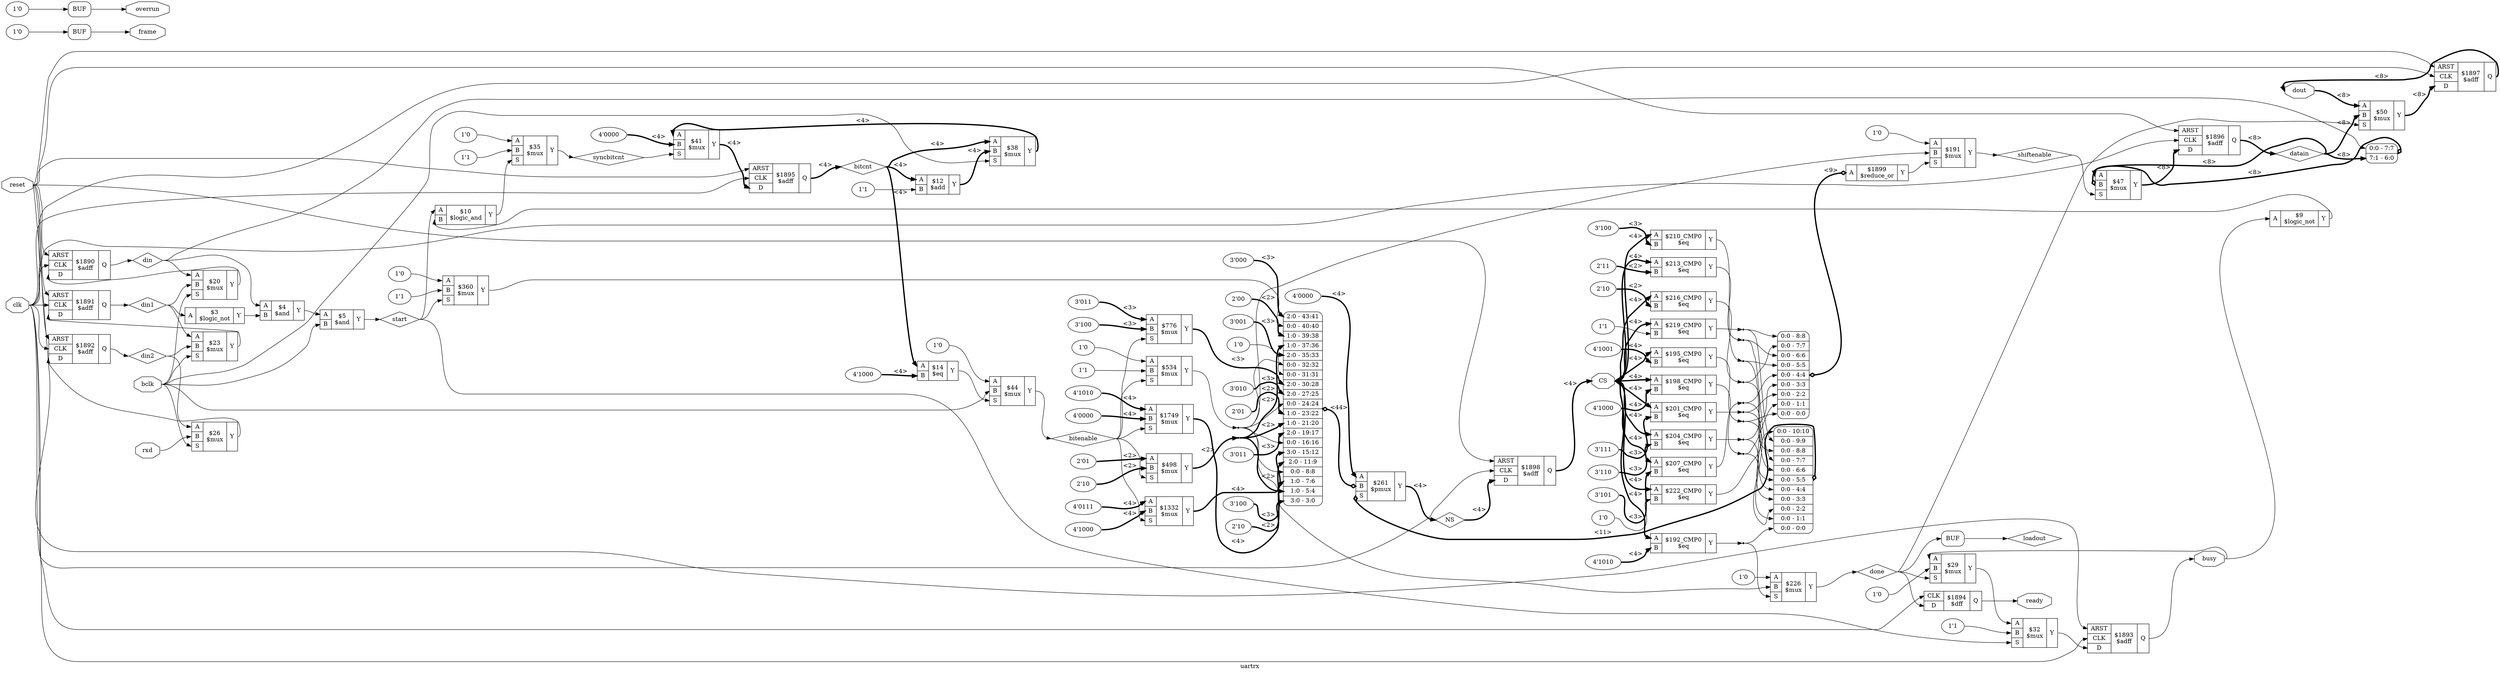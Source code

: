 digraph "uartrx" {
label="uartrx";
rankdir="LR";
remincross=true;
n2 [ shape=octagon, label="dout", color="black", fontcolor="black" ];
n3 [ shape=octagon, label="clk", color="black", fontcolor="black" ];
n4 [ shape=octagon, label="bclk", color="black", fontcolor="black" ];
n5 [ shape=octagon, label="reset", color="black", fontcolor="black" ];
n6 [ shape=octagon, label="rxd", color="black", fontcolor="black" ];
n7 [ shape=octagon, label="frame", color="black", fontcolor="black" ];
n8 [ shape=octagon, label="overrun", color="black", fontcolor="black" ];
n9 [ shape=octagon, label="ready", color="black", fontcolor="black" ];
n10 [ shape=octagon, label="CS", color="black", fontcolor="black" ];
n11 [ shape=octagon, label="busy", color="black", fontcolor="black" ];
n12 [ shape=diamond, label="din", color="black", fontcolor="black" ];
n13 [ shape=diamond, label="din1", color="black", fontcolor="black" ];
n14 [ shape=diamond, label="din2", color="black", fontcolor="black" ];
n15 [ shape=diamond, label="syncbitcnt", color="black", fontcolor="black" ];
n16 [ shape=diamond, label="bitcnt", color="black", fontcolor="black" ];
n17 [ shape=diamond, label="bitenable", color="black", fontcolor="black" ];
n18 [ shape=diamond, label="shiftenable", color="black", fontcolor="black" ];
n19 [ shape=diamond, label="start", color="black", fontcolor="black" ];
n20 [ shape=diamond, label="done", color="black", fontcolor="black" ];
n21 [ shape=diamond, label="NS", color="black", fontcolor="black" ];
n22 [ shape=diamond, label="datain", color="black", fontcolor="black" ];
n23 [ shape=diamond, label="loadout", color="black", fontcolor="black" ];
c59 [ shape=record, label="{{<p57> A}|$3\n$logic_not|{<p58> Y}}" ];
c61 [ shape=record, label="{{<p57> A|<p60> B}|$4\n$and|{<p58> Y}}" ];
c62 [ shape=record, label="{{<p57> A|<p60> B}|$5\n$and|{<p58> Y}}" ];
c63 [ shape=record, label="{{<p57> A}|$9\n$logic_not|{<p58> Y}}" ];
c64 [ shape=record, label="{{<p57> A|<p60> B}|$10\n$logic_and|{<p58> Y}}" ];
v0 [ label="1'1" ];
c65 [ shape=record, label="{{<p57> A|<p60> B}|$12\n$add|{<p58> Y}}" ];
v1 [ label="4'1000" ];
c66 [ shape=record, label="{{<p57> A|<p60> B}|$14\n$eq|{<p58> Y}}" ];
c67 [ shape=record, label="{{<p57> A}|$1899\n$reduce_or|{<p58> Y}}" ];
x2 [ shape=record, style=rounded, label="<s8> 0:0 - 8:8 |<s7> 0:0 - 7:7 |<s6> 0:0 - 6:6 |<s5> 0:0 - 5:5 |<s4> 0:0 - 4:4 |<s3> 0:0 - 3:3 |<s2> 0:0 - 2:2 |<s1> 0:0 - 1:1 |<s0> 0:0 - 0:0 " ];
x2:e -> c67:p57:w [arrowhead=odiamond, arrowtail=odiamond, dir=both, color="black", style="setlinewidth(3)", label="<9>"];
c69 [ shape=record, label="{{<p57> A|<p60> B|<p68> S}|$20\n$mux|{<p58> Y}}" ];
c70 [ shape=record, label="{{<p57> A|<p60> B|<p68> S}|$23\n$mux|{<p58> Y}}" ];
c71 [ shape=record, label="{{<p57> A|<p60> B|<p68> S}|$26\n$mux|{<p58> Y}}" ];
v3 [ label="1'0" ];
c72 [ shape=record, label="{{<p57> A|<p60> B|<p68> S}|$29\n$mux|{<p58> Y}}" ];
v4 [ label="1'1" ];
c73 [ shape=record, label="{{<p57> A|<p60> B|<p68> S}|$32\n$mux|{<p58> Y}}" ];
v5 [ label="1'0" ];
v6 [ label="1'1" ];
c74 [ shape=record, label="{{<p57> A|<p60> B|<p68> S}|$35\n$mux|{<p58> Y}}" ];
c75 [ shape=record, label="{{<p57> A|<p60> B|<p68> S}|$38\n$mux|{<p58> Y}}" ];
v7 [ label="4'0000" ];
c76 [ shape=record, label="{{<p57> A|<p60> B|<p68> S}|$41\n$mux|{<p58> Y}}" ];
v8 [ label="1'0" ];
c77 [ shape=record, label="{{<p57> A|<p60> B|<p68> S}|$44\n$mux|{<p58> Y}}" ];
c78 [ shape=record, label="{{<p57> A|<p60> B|<p68> S}|$47\n$mux|{<p58> Y}}" ];
x9 [ shape=record, style=rounded, label="<s1> 0:0 - 7:7 |<s0> 7:1 - 6:0 " ];
x9:e -> c78:p60:w [arrowhead=odiamond, arrowtail=odiamond, dir=both, color="black", style="setlinewidth(3)", label="<8>"];
c79 [ shape=record, label="{{<p57> A|<p60> B|<p68> S}|$50\n$mux|{<p58> Y}}" ];
v10 [ label="4'1010" ];
c80 [ shape=record, label="{{<p57> A|<p60> B}|$192_CMP0\n$eq|{<p58> Y}}" ];
v11 [ label="1'0" ];
c81 [ shape=record, label="{{<p57> A|<p60> B|<p68> S}|$191\n$mux|{<p58> Y}}" ];
v12 [ label="4'1001" ];
c82 [ shape=record, label="{{<p57> A|<p60> B}|$195_CMP0\n$eq|{<p58> Y}}" ];
v13 [ label="4'1000" ];
c83 [ shape=record, label="{{<p57> A|<p60> B}|$198_CMP0\n$eq|{<p58> Y}}" ];
v14 [ label="3'111" ];
c84 [ shape=record, label="{{<p57> A|<p60> B}|$201_CMP0\n$eq|{<p58> Y}}" ];
v15 [ label="3'110" ];
c85 [ shape=record, label="{{<p57> A|<p60> B}|$204_CMP0\n$eq|{<p58> Y}}" ];
v16 [ label="3'101" ];
c86 [ shape=record, label="{{<p57> A|<p60> B}|$207_CMP0\n$eq|{<p58> Y}}" ];
v17 [ label="3'100" ];
c87 [ shape=record, label="{{<p57> A|<p60> B}|$210_CMP0\n$eq|{<p58> Y}}" ];
v18 [ label="2'11" ];
c88 [ shape=record, label="{{<p57> A|<p60> B}|$213_CMP0\n$eq|{<p58> Y}}" ];
v19 [ label="2'10" ];
c89 [ shape=record, label="{{<p57> A|<p60> B}|$216_CMP0\n$eq|{<p58> Y}}" ];
v20 [ label="1'1" ];
c90 [ shape=record, label="{{<p57> A|<p60> B}|$219_CMP0\n$eq|{<p58> Y}}" ];
v21 [ label="1'0" ];
c91 [ shape=record, label="{{<p57> A|<p60> B}|$222_CMP0\n$eq|{<p58> Y}}" ];
v22 [ label="1'0" ];
c92 [ shape=record, label="{{<p57> A|<p60> B|<p68> S}|$226\n$mux|{<p58> Y}}" ];
v23 [ label="4'0000" ];
v25 [ label="3'000" ];
v26 [ label="2'00" ];
v27 [ label="3'001" ];
v28 [ label="1'0" ];
v29 [ label="3'010" ];
v30 [ label="2'01" ];
v31 [ label="3'011" ];
v32 [ label="3'100" ];
v33 [ label="2'10" ];
c93 [ shape=record, label="{{<p57> A|<p60> B|<p68> S}|$261\n$pmux|{<p58> Y}}" ];
x24 [ shape=record, style=rounded, label="<s19> 2:0 - 43:41 |<s18> 0:0 - 40:40 |<s17> 1:0 - 39:38 |<s16> 1:0 - 37:36 |<s15> 2:0 - 35:33 |<s14> 0:0 - 32:32 |<s13> 0:0 - 31:31 |<s12> 2:0 - 30:28 |<s11> 2:0 - 27:25 |<s10> 0:0 - 24:24 |<s9> 1:0 - 23:22 |<s8> 1:0 - 21:20 |<s7> 2:0 - 19:17 |<s6> 0:0 - 16:16 |<s5> 3:0 - 15:12 |<s4> 2:0 - 11:9 |<s3> 0:0 - 8:8 |<s2> 1:0 - 7:6 |<s1> 1:0 - 5:4 |<s0> 3:0 - 3:0 " ];
x24:e -> c93:p60:w [arrowhead=odiamond, arrowtail=odiamond, dir=both, color="black", style="setlinewidth(3)", label="<44>"];
x34 [ shape=record, style=rounded, label="<s10> 0:0 - 10:10 |<s9> 0:0 - 9:9 |<s8> 0:0 - 8:8 |<s7> 0:0 - 7:7 |<s6> 0:0 - 6:6 |<s5> 0:0 - 5:5 |<s4> 0:0 - 4:4 |<s3> 0:0 - 3:3 |<s2> 0:0 - 2:2 |<s1> 0:0 - 1:1 |<s0> 0:0 - 0:0 " ];
x34:e -> c93:p68:w [arrowhead=odiamond, arrowtail=odiamond, dir=both, color="black", style="setlinewidth(3)", label="<11>"];
v35 [ label="1'0" ];
v36 [ label="1'1" ];
c94 [ shape=record, label="{{<p57> A|<p60> B|<p68> S}|$360\n$mux|{<p58> Y}}" ];
v37 [ label="2'01" ];
v38 [ label="2'10" ];
c95 [ shape=record, label="{{<p57> A|<p60> B|<p68> S}|$498\n$mux|{<p58> Y}}" ];
v39 [ label="1'0" ];
v40 [ label="1'1" ];
c96 [ shape=record, label="{{<p57> A|<p60> B|<p68> S}|$534\n$mux|{<p58> Y}}" ];
v41 [ label="3'011" ];
v42 [ label="3'100" ];
c97 [ shape=record, label="{{<p57> A|<p60> B|<p68> S}|$776\n$mux|{<p58> Y}}" ];
v43 [ label="4'0111" ];
v44 [ label="4'1000" ];
c98 [ shape=record, label="{{<p57> A|<p60> B|<p68> S}|$1332\n$mux|{<p58> Y}}" ];
v45 [ label="4'1010" ];
v46 [ label="4'0000" ];
c99 [ shape=record, label="{{<p57> A|<p60> B|<p68> S}|$1749\n$mux|{<p58> Y}}" ];
c104 [ shape=record, label="{{<p100> ARST|<p101> CLK|<p102> D}|$1890\n$adff|{<p103> Q}}" ];
c105 [ shape=record, label="{{<p100> ARST|<p101> CLK|<p102> D}|$1891\n$adff|{<p103> Q}}" ];
c106 [ shape=record, label="{{<p100> ARST|<p101> CLK|<p102> D}|$1892\n$adff|{<p103> Q}}" ];
c107 [ shape=record, label="{{<p100> ARST|<p101> CLK|<p102> D}|$1893\n$adff|{<p103> Q}}" ];
c108 [ shape=record, label="{{<p101> CLK|<p102> D}|$1894\n$dff|{<p103> Q}}" ];
c109 [ shape=record, label="{{<p100> ARST|<p101> CLK|<p102> D}|$1895\n$adff|{<p103> Q}}" ];
c110 [ shape=record, label="{{<p100> ARST|<p101> CLK|<p102> D}|$1896\n$adff|{<p103> Q}}" ];
c111 [ shape=record, label="{{<p100> ARST|<p101> CLK|<p102> D}|$1897\n$adff|{<p103> Q}}" ];
c112 [ shape=record, label="{{<p100> ARST|<p101> CLK|<p102> D}|$1898\n$adff|{<p103> Q}}" ];
v47 [ label="1'0" ];
x48 [shape=box, style=rounded, label="BUF"];
v49 [ label="1'0" ];
x50 [shape=box, style=rounded, label="BUF"];
x51 [shape=box, style=rounded, label="BUF"];
c112:p103:e -> n10:w [color="black", style="setlinewidth(3)", label="<4>"];
n10:e -> c80:p57:w [color="black", style="setlinewidth(3)", label="<4>"];
n10:e -> c82:p57:w [color="black", style="setlinewidth(3)", label="<4>"];
n10:e -> c83:p57:w [color="black", style="setlinewidth(3)", label="<4>"];
n10:e -> c84:p57:w [color="black", style="setlinewidth(3)", label="<4>"];
n10:e -> c85:p57:w [color="black", style="setlinewidth(3)", label="<4>"];
n10:e -> c86:p57:w [color="black", style="setlinewidth(3)", label="<4>"];
n10:e -> c87:p57:w [color="black", style="setlinewidth(3)", label="<4>"];
n10:e -> c88:p57:w [color="black", style="setlinewidth(3)", label="<4>"];
n10:e -> c89:p57:w [color="black", style="setlinewidth(3)", label="<4>"];
n10:e -> c90:p57:w [color="black", style="setlinewidth(3)", label="<4>"];
n10:e -> c91:p57:w [color="black", style="setlinewidth(3)", label="<4>"];
c107:p103:e -> n11:w [color="black", label=""];
n11:e -> c63:p57:w [color="black", label=""];
n11:e -> c72:p57:w [color="black", label=""];
c104:p103:e -> n12:w [color="black", label=""];
n12:e -> c61:p57:w [color="black", label=""];
n12:e -> c69:p57:w [color="black", label=""];
n12:e -> x9:s1:w [color="black", label=""];
c105:p103:e -> n13:w [color="black", label=""];
n13:e -> c59:p57:w [color="black", label=""];
n13:e -> c69:p60:w [color="black", label=""];
n13:e -> c70:p57:w [color="black", label=""];
c106:p103:e -> n14:w [color="black", label=""];
n14:e -> c70:p60:w [color="black", label=""];
n14:e -> c71:p57:w [color="black", label=""];
c74:p58:e -> n15:w [color="black", label=""];
n15:e -> c76:p68:w [color="black", label=""];
c109:p103:e -> n16:w [color="black", style="setlinewidth(3)", label="<4>"];
n16:e -> c65:p57:w [color="black", style="setlinewidth(3)", label="<4>"];
n16:e -> c66:p57:w [color="black", style="setlinewidth(3)", label="<4>"];
n16:e -> c75:p57:w [color="black", style="setlinewidth(3)", label="<4>"];
c77:p58:e -> n17:w [color="black", label=""];
n17:e -> c95:p68:w [color="black", label=""];
n17:e -> c96:p68:w [color="black", label=""];
n17:e -> c97:p68:w [color="black", label=""];
n17:e -> c98:p68:w [color="black", label=""];
n17:e -> c99:p68:w [color="black", label=""];
c81:p58:e -> n18:w [color="black", label=""];
n18:e -> c78:p68:w [color="black", label=""];
c62:p58:e -> n19:w [color="black", label=""];
n19:e -> c64:p57:w [color="black", label=""];
n19:e -> c73:p68:w [color="black", label=""];
n19:e -> c94:p68:w [color="black", label=""];
c111:p103:e -> n2:w [color="black", style="setlinewidth(3)", label="<8>"];
n2:e -> c79:p57:w [color="black", style="setlinewidth(3)", label="<8>"];
c92:p58:e -> n20:w [color="black", label=""];
n20:e -> c108:p102:w [color="black", label=""];
n20:e -> c72:p68:w [color="black", label=""];
n20:e -> c79:p68:w [color="black", label=""];
n20:e -> x51:w:w [color="black", label=""];
c93:p58:e -> n21:w [color="black", style="setlinewidth(3)", label="<4>"];
n21:e -> c112:p102:w [color="black", style="setlinewidth(3)", label="<4>"];
c110:p103:e -> n22:w [color="black", style="setlinewidth(3)", label="<8>"];
n22:e -> c78:p57:w [color="black", style="setlinewidth(3)", label="<8>"];
n22:e -> c79:p60:w [color="black", style="setlinewidth(3)", label="<8>"];
n22:e -> x9:s0:w [color="black", style="setlinewidth(3)", label="<8>"];
x51:e:e -> n23:w [color="black", label=""];
c69:p58:e -> c104:p102:w [color="black", label=""];
c70:p58:e -> c105:p102:w [color="black", label=""];
c71:p58:e -> c106:p102:w [color="black", label=""];
c59:p58:e -> c61:p60:w [color="black", label=""];
c61:p58:e -> c62:p57:w [color="black", label=""];
c73:p58:e -> c107:p102:w [color="black", label=""];
n3:e -> c104:p101:w [color="black", label=""];
n3:e -> c105:p101:w [color="black", label=""];
n3:e -> c106:p101:w [color="black", label=""];
n3:e -> c107:p101:w [color="black", label=""];
n3:e -> c108:p101:w [color="black", label=""];
n3:e -> c109:p101:w [color="black", label=""];
n3:e -> c110:p101:w [color="black", label=""];
n3:e -> c111:p101:w [color="black", label=""];
n3:e -> c112:p101:w [color="black", label=""];
c63:p58:e -> c64:p60:w [color="black", label=""];
c64:p58:e -> c74:p68:w [color="black", label=""];
c76:p58:e -> c109:p102:w [color="black", style="setlinewidth(3)", label="<4>"];
c65:p58:e -> c75:p60:w [color="black", style="setlinewidth(3)", label="<4>"];
c66:p58:e -> c77:p68:w [color="black", label=""];
c78:p58:e -> c110:p102:w [color="black", style="setlinewidth(3)", label="<8>"];
c79:p58:e -> c111:p102:w [color="black", style="setlinewidth(3)", label="<8>"];
c94:p58:e -> x24:s18:w [color="black", label=""];
n38 [ shape=point ];
c96:p58:e -> n38:w [color="black", label=""];
n38:e -> c81:p60:w [color="black", label=""];
n38:e -> c92:p60:w [color="black", label=""];
n38:e -> x24:s10:w [color="black", label=""];
n38:e -> x24:s14:w [color="black", label=""];
n38:e -> x24:s3:w [color="black", label=""];
n38:e -> x24:s6:w [color="black", label=""];
n39 [ shape=point ];
c95:p58:e -> n39:w [color="black", style="setlinewidth(3)", label="<2>"];
n39:e -> x24:s1:w [color="black", style="setlinewidth(3)", label="<2>"];
n39:e -> x24:s16:w [color="black", style="setlinewidth(3)", label="<2>"];
n39:e -> x24:s8:w [color="black", style="setlinewidth(3)", label="<2>"];
n4:e -> c62:p60:w [color="black", label=""];
n4:e -> c69:p68:w [color="black", label=""];
n4:e -> c70:p68:w [color="black", label=""];
n4:e -> c71:p68:w [color="black", label=""];
n4:e -> c75:p68:w [color="black", label=""];
n4:e -> c77:p60:w [color="black", label=""];
c97:p58:e -> x24:s12:w [color="black", style="setlinewidth(3)", label="<3>"];
c98:p58:e -> x24:s5:w [color="black", style="setlinewidth(3)", label="<4>"];
c99:p58:e -> x24:s0:w [color="black", style="setlinewidth(3)", label="<4>"];
c72:p58:e -> c73:p57:w [color="black", label=""];
c75:p58:e -> c76:p57:w [color="black", style="setlinewidth(3)", label="<4>"];
n45 [ shape=point ];
c80:p58:e -> n45:w [color="black", label=""];
n45:e -> c92:p68:w [color="black", label=""];
n45:e -> x34:s0:w [color="black", label=""];
n46 [ shape=point ];
c82:p58:e -> n46:w [color="black", label=""];
n46:e -> x2:s0:w [color="black", label=""];
n46:e -> x34:s1:w [color="black", label=""];
n47 [ shape=point ];
c83:p58:e -> n47:w [color="black", label=""];
n47:e -> x2:s1:w [color="black", label=""];
n47:e -> x34:s2:w [color="black", label=""];
n48 [ shape=point ];
c84:p58:e -> n48:w [color="black", label=""];
n48:e -> x2:s2:w [color="black", label=""];
n48:e -> x34:s3:w [color="black", label=""];
n49 [ shape=point ];
c85:p58:e -> n49:w [color="black", label=""];
n49:e -> x2:s3:w [color="black", label=""];
n49:e -> x34:s4:w [color="black", label=""];
n5:e -> c104:p100:w [color="black", label=""];
n5:e -> c105:p100:w [color="black", label=""];
n5:e -> c106:p100:w [color="black", label=""];
n5:e -> c107:p100:w [color="black", label=""];
n5:e -> c109:p100:w [color="black", label=""];
n5:e -> c110:p100:w [color="black", label=""];
n5:e -> c111:p100:w [color="black", label=""];
n5:e -> c112:p100:w [color="black", label=""];
n50 [ shape=point ];
c86:p58:e -> n50:w [color="black", label=""];
n50:e -> x2:s4:w [color="black", label=""];
n50:e -> x34:s5:w [color="black", label=""];
n51 [ shape=point ];
c87:p58:e -> n51:w [color="black", label=""];
n51:e -> x2:s5:w [color="black", label=""];
n51:e -> x34:s6:w [color="black", label=""];
n52 [ shape=point ];
c88:p58:e -> n52:w [color="black", label=""];
n52:e -> x2:s6:w [color="black", label=""];
n52:e -> x34:s7:w [color="black", label=""];
n53 [ shape=point ];
c89:p58:e -> n53:w [color="black", label=""];
n53:e -> x2:s7:w [color="black", label=""];
n53:e -> x34:s8:w [color="black", label=""];
n54 [ shape=point ];
c90:p58:e -> n54:w [color="black", label=""];
n54:e -> x2:s8:w [color="black", label=""];
n54:e -> x34:s9:w [color="black", label=""];
c91:p58:e -> x34:s10:w [color="black", label=""];
c67:p58:e -> c81:p68:w [color="black", label=""];
n6:e -> c71:p60:w [color="black", label=""];
x48:e:e -> n7:w [color="black", label=""];
x50:e:e -> n8:w [color="black", label=""];
c108:p103:e -> n9:w [color="black", label=""];
v0:e -> c65:p60:w [color="black", label=""];
v1:e -> c66:p60:w [color="black", style="setlinewidth(3)", label="<4>"];
v10:e -> c80:p60:w [color="black", style="setlinewidth(3)", label="<4>"];
v11:e -> c81:p57:w [color="black", label=""];
v12:e -> c82:p60:w [color="black", style="setlinewidth(3)", label="<4>"];
v13:e -> c83:p60:w [color="black", style="setlinewidth(3)", label="<4>"];
v14:e -> c84:p60:w [color="black", style="setlinewidth(3)", label="<3>"];
v15:e -> c85:p60:w [color="black", style="setlinewidth(3)", label="<3>"];
v16:e -> c86:p60:w [color="black", style="setlinewidth(3)", label="<3>"];
v17:e -> c87:p60:w [color="black", style="setlinewidth(3)", label="<3>"];
v18:e -> c88:p60:w [color="black", style="setlinewidth(3)", label="<2>"];
v19:e -> c89:p60:w [color="black", style="setlinewidth(3)", label="<2>"];
v20:e -> c90:p60:w [color="black", label=""];
v21:e -> c91:p60:w [color="black", label=""];
v22:e -> c92:p57:w [color="black", label=""];
v23:e -> c93:p57:w [color="black", style="setlinewidth(3)", label="<4>"];
v25:e -> x24:s19:w [color="black", style="setlinewidth(3)", label="<3>"];
v26:e -> x24:s17:w [color="black", style="setlinewidth(3)", label="<2>"];
v27:e -> x24:s15:w [color="black", style="setlinewidth(3)", label="<3>"];
v28:e -> x24:s13:w [color="black", label=""];
v29:e -> x24:s11:w [color="black", style="setlinewidth(3)", label="<3>"];
v3:e -> c72:p60:w [color="black", label=""];
v30:e -> x24:s9:w [color="black", style="setlinewidth(3)", label="<2>"];
v31:e -> x24:s7:w [color="black", style="setlinewidth(3)", label="<3>"];
v32:e -> x24:s4:w [color="black", style="setlinewidth(3)", label="<3>"];
v33:e -> x24:s2:w [color="black", style="setlinewidth(3)", label="<2>"];
v35:e -> c94:p57:w [color="black", label=""];
v36:e -> c94:p60:w [color="black", label=""];
v37:e -> c95:p57:w [color="black", style="setlinewidth(3)", label="<2>"];
v38:e -> c95:p60:w [color="black", style="setlinewidth(3)", label="<2>"];
v39:e -> c96:p57:w [color="black", label=""];
v4:e -> c73:p60:w [color="black", label=""];
v40:e -> c96:p60:w [color="black", label=""];
v41:e -> c97:p57:w [color="black", style="setlinewidth(3)", label="<3>"];
v42:e -> c97:p60:w [color="black", style="setlinewidth(3)", label="<3>"];
v43:e -> c98:p57:w [color="black", style="setlinewidth(3)", label="<4>"];
v44:e -> c98:p60:w [color="black", style="setlinewidth(3)", label="<4>"];
v45:e -> c99:p57:w [color="black", style="setlinewidth(3)", label="<4>"];
v46:e -> c99:p60:w [color="black", style="setlinewidth(3)", label="<4>"];
v47:e -> x48:w:w [color="black", label=""];
v49:e -> x50:w:w [color="black", label=""];
v5:e -> c74:p57:w [color="black", label=""];
v6:e -> c74:p60:w [color="black", label=""];
v7:e -> c76:p60:w [color="black", style="setlinewidth(3)", label="<4>"];
v8:e -> c77:p57:w [color="black", label=""];
}
